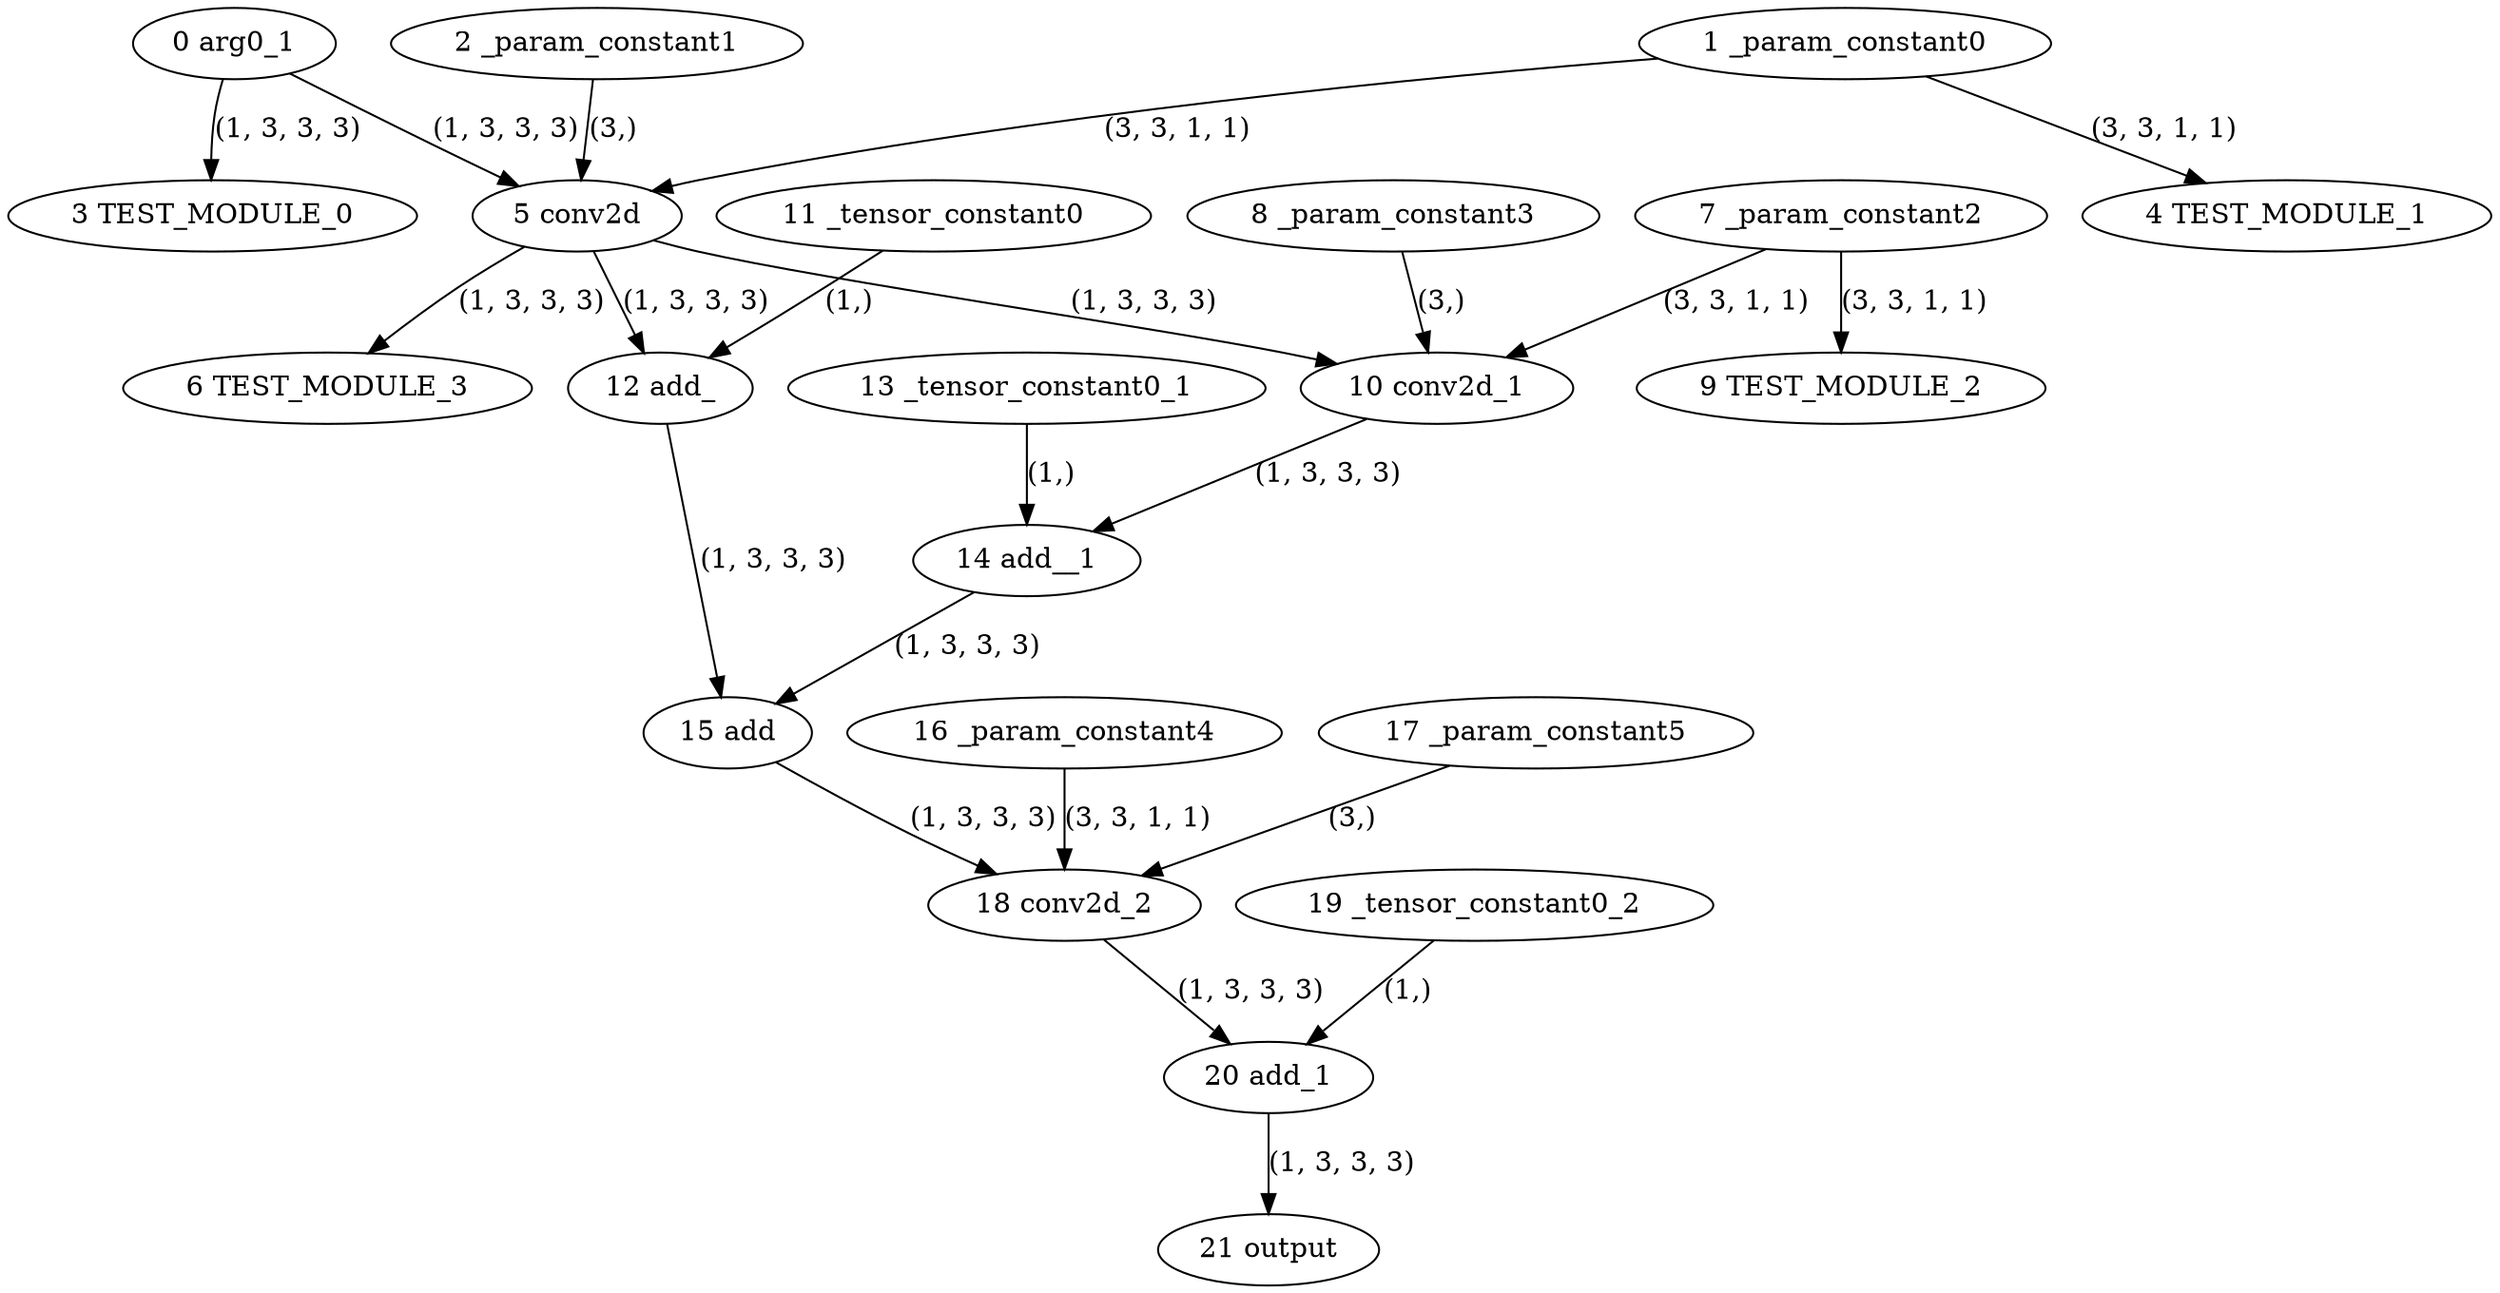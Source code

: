 strict digraph  {
"0 arg0_1" [id=0, type=input];
"1 _param_constant0" [id=1, type=get_attr];
"2 _param_constant1" [id=2, type=get_attr];
"3 TEST_MODULE_0" [id=3, type=call_module];
"4 TEST_MODULE_1" [id=4, type=call_module];
"5 conv2d" [id=5, type=conv2d];
"6 TEST_MODULE_3" [id=6, type=call_module];
"7 _param_constant2" [id=7, type=get_attr];
"8 _param_constant3" [id=8, type=get_attr];
"9 TEST_MODULE_2" [id=9, type=call_module];
"10 conv2d_1" [id=10, type=conv2d];
"11 _tensor_constant0" [id=11, type=get_attr];
"12 add_" [id=12, type=add_];
"13 _tensor_constant0_1" [id=13, type=get_attr];
"14 add__1" [id=14, type=add_];
"15 add" [id=15, type=add];
"16 _param_constant4" [id=16, type=get_attr];
"17 _param_constant5" [id=17, type=get_attr];
"18 conv2d_2" [id=18, type=conv2d];
"19 _tensor_constant0_2" [id=19, type=get_attr];
"20 add_1" [id=20, type=add];
"21 output" [id=21, type=output];
"0 arg0_1" -> "3 TEST_MODULE_0"  [label="(1, 3, 3, 3)", style=solid];
"0 arg0_1" -> "5 conv2d"  [label="(1, 3, 3, 3)", style=solid];
"1 _param_constant0" -> "4 TEST_MODULE_1"  [label="(3, 3, 1, 1)", style=solid];
"1 _param_constant0" -> "5 conv2d"  [label="(3, 3, 1, 1)", style=solid];
"2 _param_constant1" -> "5 conv2d"  [label="(3,)", style=solid];
"5 conv2d" -> "6 TEST_MODULE_3"  [label="(1, 3, 3, 3)", style=solid];
"5 conv2d" -> "10 conv2d_1"  [label="(1, 3, 3, 3)", style=solid];
"5 conv2d" -> "12 add_"  [label="(1, 3, 3, 3)", style=solid];
"7 _param_constant2" -> "9 TEST_MODULE_2"  [label="(3, 3, 1, 1)", style=solid];
"7 _param_constant2" -> "10 conv2d_1"  [label="(3, 3, 1, 1)", style=solid];
"8 _param_constant3" -> "10 conv2d_1"  [label="(3,)", style=solid];
"10 conv2d_1" -> "14 add__1"  [label="(1, 3, 3, 3)", style=solid];
"11 _tensor_constant0" -> "12 add_"  [label="(1,)", style=solid];
"12 add_" -> "15 add"  [label="(1, 3, 3, 3)", style=solid];
"13 _tensor_constant0_1" -> "14 add__1"  [label="(1,)", style=solid];
"14 add__1" -> "15 add"  [label="(1, 3, 3, 3)", style=solid];
"15 add" -> "18 conv2d_2"  [label="(1, 3, 3, 3)", style=solid];
"16 _param_constant4" -> "18 conv2d_2"  [label="(3, 3, 1, 1)", style=solid];
"17 _param_constant5" -> "18 conv2d_2"  [label="(3,)", style=solid];
"18 conv2d_2" -> "20 add_1"  [label="(1, 3, 3, 3)", style=solid];
"19 _tensor_constant0_2" -> "20 add_1"  [label="(1,)", style=solid];
"20 add_1" -> "21 output"  [label="(1, 3, 3, 3)", style=solid];
}
